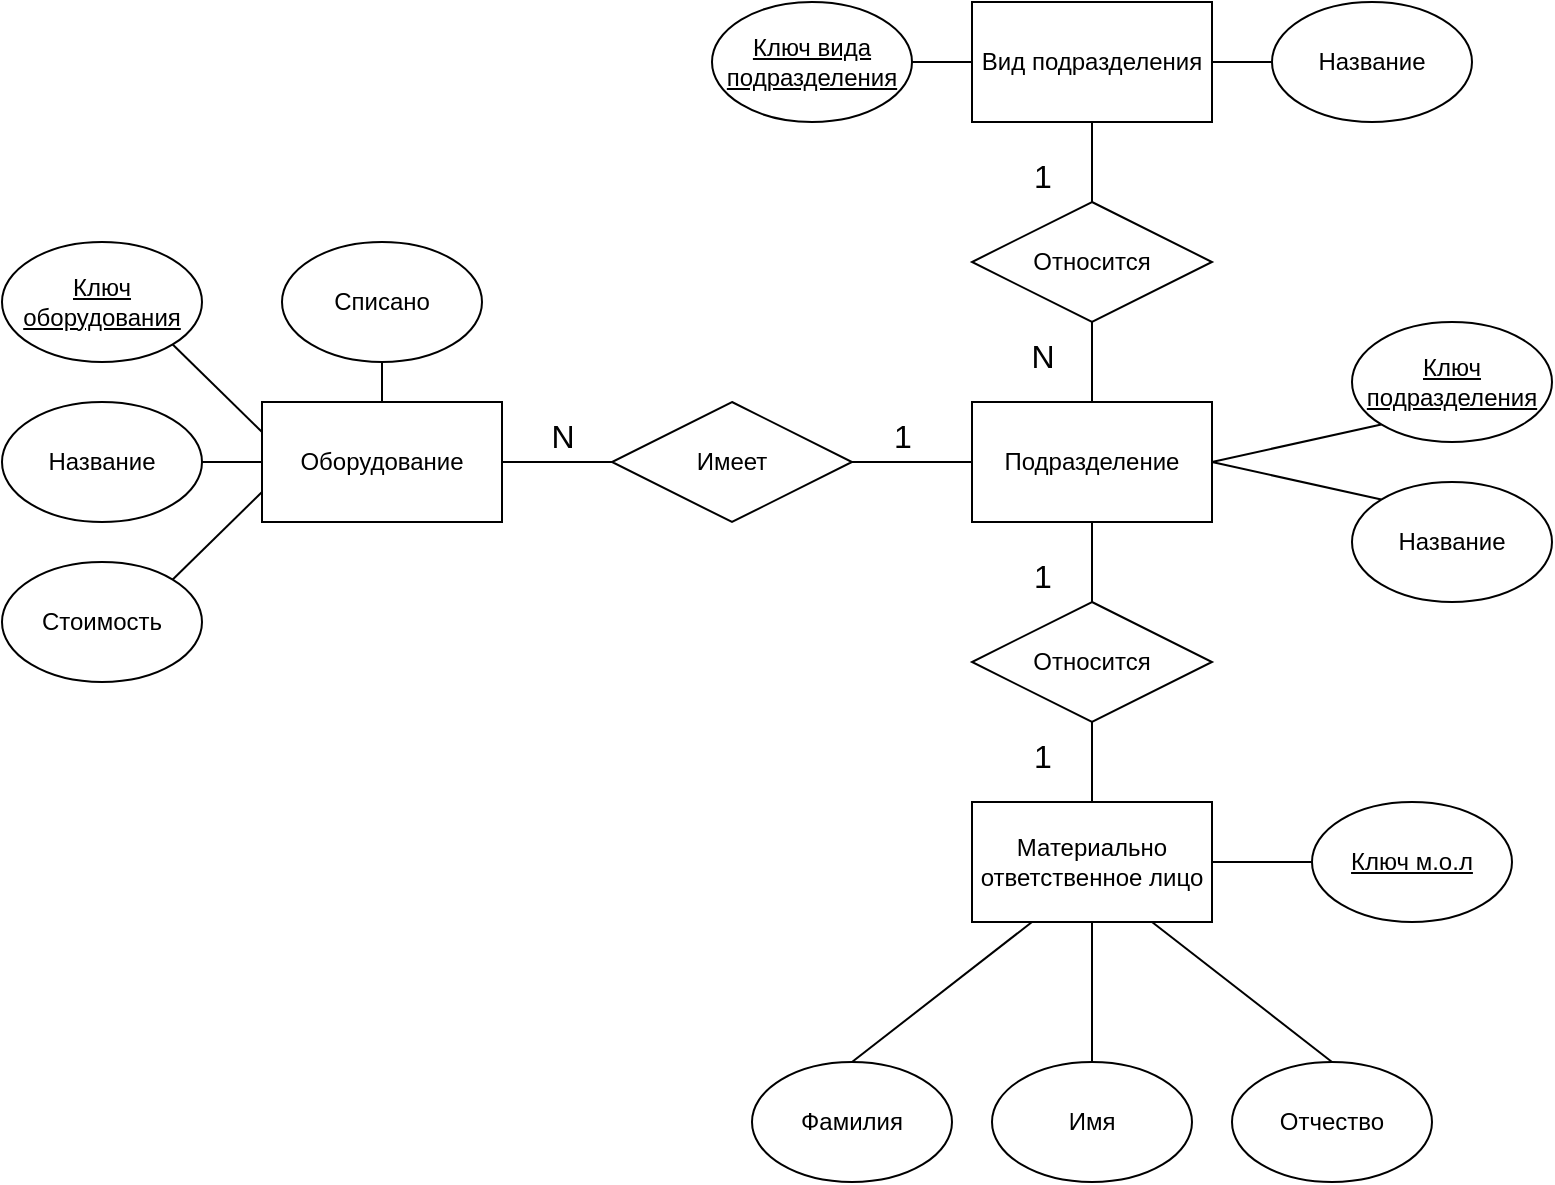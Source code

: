 <mxfile version="21.8.2" type="device">
  <diagram id="R2lEEEUBdFMjLlhIrx00" name="Page-1">
    <mxGraphModel dx="794" dy="432" grid="1" gridSize="10" guides="1" tooltips="1" connect="1" arrows="1" fold="1" page="1" pageScale="1" pageWidth="850" pageHeight="1100" math="0" shadow="0" extFonts="Permanent Marker^https://fonts.googleapis.com/css?family=Permanent+Marker">
      <root>
        <mxCell id="0" />
        <mxCell id="1" parent="0" />
        <mxCell id="9w8znOmrVYcYDQZiBDMg-1" value="Оборудование" style="rounded=0;whiteSpace=wrap;html=1;" parent="1" vertex="1">
          <mxGeometry x="135" y="210" width="120" height="60" as="geometry" />
        </mxCell>
        <mxCell id="uGJrcFhjV6rVuHY0PAc0-3" style="edgeStyle=orthogonalEdgeStyle;rounded=0;orthogonalLoop=1;jettySize=auto;html=1;exitX=0.5;exitY=0;exitDx=0;exitDy=0;entryX=0.5;entryY=1;entryDx=0;entryDy=0;endArrow=none;endFill=0;" parent="1" source="9w8znOmrVYcYDQZiBDMg-2" target="uGJrcFhjV6rVuHY0PAc0-2" edge="1">
          <mxGeometry relative="1" as="geometry" />
        </mxCell>
        <mxCell id="9w8znOmrVYcYDQZiBDMg-2" value="Подразделение" style="rounded=0;whiteSpace=wrap;html=1;" parent="1" vertex="1">
          <mxGeometry x="490" y="210" width="120" height="60" as="geometry" />
        </mxCell>
        <mxCell id="9w8znOmrVYcYDQZiBDMg-3" value="Материально ответственное лицо" style="rounded=0;whiteSpace=wrap;html=1;" parent="1" vertex="1">
          <mxGeometry x="490" y="410" width="120" height="60" as="geometry" />
        </mxCell>
        <mxCell id="9w8znOmrVYcYDQZiBDMg-17" style="orthogonalLoop=1;jettySize=auto;html=1;exitX=1;exitY=1;exitDx=0;exitDy=0;entryX=0;entryY=0.25;entryDx=0;entryDy=0;rounded=0;endArrow=none;endFill=0;" parent="1" source="9w8znOmrVYcYDQZiBDMg-4" target="9w8znOmrVYcYDQZiBDMg-1" edge="1">
          <mxGeometry relative="1" as="geometry" />
        </mxCell>
        <mxCell id="9w8znOmrVYcYDQZiBDMg-4" value="&lt;u&gt;Ключ оборудования&lt;/u&gt;" style="ellipse;whiteSpace=wrap;html=1;" parent="1" vertex="1">
          <mxGeometry x="5" y="130" width="100" height="60" as="geometry" />
        </mxCell>
        <mxCell id="9w8znOmrVYcYDQZiBDMg-5" value="&lt;u&gt;Ключ м.о.л&lt;/u&gt;" style="ellipse;whiteSpace=wrap;html=1;" parent="1" vertex="1">
          <mxGeometry x="660" y="410" width="100" height="60" as="geometry" />
        </mxCell>
        <mxCell id="9w8znOmrVYcYDQZiBDMg-6" value="&lt;u&gt;Ключ подразделения&lt;/u&gt;" style="ellipse;whiteSpace=wrap;html=1;" parent="1" vertex="1">
          <mxGeometry x="680" y="170" width="100" height="60" as="geometry" />
        </mxCell>
        <mxCell id="9w8znOmrVYcYDQZiBDMg-8" value="Название" style="ellipse;whiteSpace=wrap;html=1;" parent="1" vertex="1">
          <mxGeometry x="5" y="210" width="100" height="60" as="geometry" />
        </mxCell>
        <mxCell id="9w8znOmrVYcYDQZiBDMg-9" value="Стоимость" style="ellipse;whiteSpace=wrap;html=1;" parent="1" vertex="1">
          <mxGeometry x="5" y="290" width="100" height="60" as="geometry" />
        </mxCell>
        <mxCell id="9w8znOmrVYcYDQZiBDMg-16" value="Фамилия" style="ellipse;whiteSpace=wrap;html=1;" parent="1" vertex="1">
          <mxGeometry x="380" y="540" width="100" height="60" as="geometry" />
        </mxCell>
        <mxCell id="9w8znOmrVYcYDQZiBDMg-18" style="orthogonalLoop=1;jettySize=auto;html=1;exitX=1;exitY=0.5;exitDx=0;exitDy=0;entryX=0;entryY=0.5;entryDx=0;entryDy=0;rounded=0;endArrow=none;endFill=0;" parent="1" source="9w8znOmrVYcYDQZiBDMg-8" target="9w8znOmrVYcYDQZiBDMg-1" edge="1">
          <mxGeometry relative="1" as="geometry">
            <mxPoint x="120.4" y="191.186" as="sourcePoint" />
            <mxPoint x="145" y="235" as="targetPoint" />
          </mxGeometry>
        </mxCell>
        <mxCell id="9w8znOmrVYcYDQZiBDMg-19" style="orthogonalLoop=1;jettySize=auto;html=1;exitX=1;exitY=0;exitDx=0;exitDy=0;entryX=0;entryY=0.75;entryDx=0;entryDy=0;rounded=0;endArrow=none;endFill=0;" parent="1" source="9w8znOmrVYcYDQZiBDMg-9" target="9w8znOmrVYcYDQZiBDMg-1" edge="1">
          <mxGeometry relative="1" as="geometry">
            <mxPoint x="130.4" y="201.186" as="sourcePoint" />
            <mxPoint x="155" y="245" as="targetPoint" />
          </mxGeometry>
        </mxCell>
        <mxCell id="9w8znOmrVYcYDQZiBDMg-20" style="orthogonalLoop=1;jettySize=auto;html=1;exitX=0;exitY=1;exitDx=0;exitDy=0;entryX=1;entryY=0.5;entryDx=0;entryDy=0;rounded=0;endArrow=none;endFill=0;" parent="1" source="9w8znOmrVYcYDQZiBDMg-6" target="9w8znOmrVYcYDQZiBDMg-2" edge="1">
          <mxGeometry relative="1" as="geometry">
            <mxPoint x="95.4" y="261.186" as="sourcePoint" />
            <mxPoint x="120" y="305" as="targetPoint" />
          </mxGeometry>
        </mxCell>
        <mxCell id="9w8znOmrVYcYDQZiBDMg-24" style="orthogonalLoop=1;jettySize=auto;html=1;exitX=0.5;exitY=0;exitDx=0;exitDy=0;rounded=0;endArrow=none;endFill=0;entryX=0.25;entryY=1;entryDx=0;entryDy=0;" parent="1" source="9w8znOmrVYcYDQZiBDMg-16" target="9w8znOmrVYcYDQZiBDMg-3" edge="1">
          <mxGeometry relative="1" as="geometry">
            <mxPoint x="410" y="540" as="sourcePoint" />
            <mxPoint x="550" y="460" as="targetPoint" />
          </mxGeometry>
        </mxCell>
        <mxCell id="9w8znOmrVYcYDQZiBDMg-25" style="orthogonalLoop=1;jettySize=auto;html=1;rounded=0;endArrow=none;endFill=0;entryX=1;entryY=0.5;entryDx=0;entryDy=0;exitX=0;exitY=0.5;exitDx=0;exitDy=0;" parent="1" source="9w8znOmrVYcYDQZiBDMg-5" target="9w8znOmrVYcYDQZiBDMg-3" edge="1">
          <mxGeometry relative="1" as="geometry">
            <mxPoint x="640" y="440" as="sourcePoint" />
            <mxPoint x="840" y="430" as="targetPoint" />
          </mxGeometry>
        </mxCell>
        <mxCell id="9w8znOmrVYcYDQZiBDMg-30" value="Имеет" style="rhombus;whiteSpace=wrap;html=1;" parent="1" vertex="1">
          <mxGeometry x="310" y="210" width="120" height="60" as="geometry" />
        </mxCell>
        <mxCell id="9w8znOmrVYcYDQZiBDMg-32" style="orthogonalLoop=1;jettySize=auto;html=1;exitX=1;exitY=0.5;exitDx=0;exitDy=0;entryX=0;entryY=0.5;entryDx=0;entryDy=0;rounded=0;endArrow=none;endFill=0;" parent="1" source="9w8znOmrVYcYDQZiBDMg-1" target="9w8znOmrVYcYDQZiBDMg-30" edge="1">
          <mxGeometry relative="1" as="geometry">
            <mxPoint x="70.355" y="338.787" as="sourcePoint" />
            <mxPoint x="315" y="240" as="targetPoint" />
          </mxGeometry>
        </mxCell>
        <mxCell id="9w8znOmrVYcYDQZiBDMg-33" style="orthogonalLoop=1;jettySize=auto;html=1;entryX=0;entryY=0.5;entryDx=0;entryDy=0;rounded=0;endArrow=none;endFill=0;" parent="1" source="9w8znOmrVYcYDQZiBDMg-30" target="9w8znOmrVYcYDQZiBDMg-2" edge="1">
          <mxGeometry relative="1" as="geometry">
            <mxPoint x="415" y="240" as="sourcePoint" />
            <mxPoint x="305" y="250.0" as="targetPoint" />
          </mxGeometry>
        </mxCell>
        <mxCell id="9w8znOmrVYcYDQZiBDMg-34" style="orthogonalLoop=1;jettySize=auto;html=1;entryX=0.5;entryY=0;entryDx=0;entryDy=0;rounded=0;endArrow=none;endFill=0;exitX=0.5;exitY=1;exitDx=0;exitDy=0;" parent="1" source="9w8znOmrVYcYDQZiBDMg-2" target="mlbT_iEaT-s_BB8PwxeC-1" edge="1">
          <mxGeometry relative="1" as="geometry">
            <mxPoint x="460" y="280" as="sourcePoint" />
            <mxPoint x="200" y="330" as="targetPoint" />
          </mxGeometry>
        </mxCell>
        <mxCell id="9w8znOmrVYcYDQZiBDMg-35" style="orthogonalLoop=1;jettySize=auto;html=1;entryX=0.5;entryY=1;entryDx=0;entryDy=0;rounded=0;endArrow=none;endFill=0;exitX=0.5;exitY=0;exitDx=0;exitDy=0;" parent="1" source="9w8znOmrVYcYDQZiBDMg-3" target="mlbT_iEaT-s_BB8PwxeC-1" edge="1">
          <mxGeometry relative="1" as="geometry">
            <mxPoint x="500.0" y="450" as="sourcePoint" />
            <mxPoint x="500.0" y="490" as="targetPoint" />
          </mxGeometry>
        </mxCell>
        <mxCell id="9w8znOmrVYcYDQZiBDMg-39" value="&lt;span style=&quot;font-weight: normal;&quot;&gt;&lt;font style=&quot;font-size: 16px;&quot;&gt;1&lt;/font&gt;&lt;/span&gt;" style="text;strokeColor=none;fillColor=none;html=1;fontSize=24;fontStyle=1;verticalAlign=middle;align=center;" parent="1" vertex="1">
          <mxGeometry x="500" y="370" width="50" height="30" as="geometry" />
        </mxCell>
        <mxCell id="9w8znOmrVYcYDQZiBDMg-40" value="&lt;span style=&quot;font-weight: normal;&quot;&gt;&lt;font style=&quot;font-size: 16px;&quot;&gt;1&lt;/font&gt;&lt;/span&gt;" style="text;strokeColor=none;fillColor=none;html=1;fontSize=24;fontStyle=1;verticalAlign=middle;align=center;" parent="1" vertex="1">
          <mxGeometry x="500" y="280" width="50" height="30" as="geometry" />
        </mxCell>
        <mxCell id="9w8znOmrVYcYDQZiBDMg-41" value="&lt;span style=&quot;font-weight: normal;&quot;&gt;&lt;font style=&quot;font-size: 16px;&quot;&gt;N&lt;/font&gt;&lt;/span&gt;" style="text;strokeColor=none;fillColor=none;html=1;fontSize=24;fontStyle=1;verticalAlign=middle;align=center;" parent="1" vertex="1">
          <mxGeometry x="260" y="210" width="50" height="30" as="geometry" />
        </mxCell>
        <mxCell id="9w8znOmrVYcYDQZiBDMg-42" value="&lt;span style=&quot;font-size: 16px; font-weight: 400;&quot;&gt;1&lt;/span&gt;" style="text;strokeColor=none;fillColor=none;html=1;fontSize=24;fontStyle=1;verticalAlign=middle;align=center;" parent="1" vertex="1">
          <mxGeometry x="430" y="210" width="50" height="30" as="geometry" />
        </mxCell>
        <mxCell id="9w8znOmrVYcYDQZiBDMg-46" style="edgeStyle=none;rounded=0;orthogonalLoop=1;jettySize=auto;html=1;exitX=0.5;exitY=0;exitDx=0;exitDy=0;entryX=0.5;entryY=1;entryDx=0;entryDy=0;fontSize=16;endArrow=none;endFill=0;" parent="1" source="9w8znOmrVYcYDQZiBDMg-43" target="9w8znOmrVYcYDQZiBDMg-3" edge="1">
          <mxGeometry relative="1" as="geometry" />
        </mxCell>
        <mxCell id="9w8znOmrVYcYDQZiBDMg-43" value="Имя" style="ellipse;whiteSpace=wrap;html=1;" parent="1" vertex="1">
          <mxGeometry x="500" y="540" width="100" height="60" as="geometry" />
        </mxCell>
        <mxCell id="9w8znOmrVYcYDQZiBDMg-47" style="edgeStyle=none;rounded=0;orthogonalLoop=1;jettySize=auto;html=1;exitX=0.5;exitY=0;exitDx=0;exitDy=0;entryX=0.75;entryY=1;entryDx=0;entryDy=0;fontSize=16;endArrow=none;endFill=0;" parent="1" source="9w8znOmrVYcYDQZiBDMg-44" target="9w8znOmrVYcYDQZiBDMg-3" edge="1">
          <mxGeometry relative="1" as="geometry" />
        </mxCell>
        <mxCell id="9w8znOmrVYcYDQZiBDMg-44" value="Отчество" style="ellipse;whiteSpace=wrap;html=1;" parent="1" vertex="1">
          <mxGeometry x="620" y="540" width="100" height="60" as="geometry" />
        </mxCell>
        <mxCell id="9w8znOmrVYcYDQZiBDMg-45" style="edgeStyle=none;rounded=0;orthogonalLoop=1;jettySize=auto;html=1;exitX=1;exitY=1;exitDx=0;exitDy=0;fontSize=16;endArrow=none;endFill=0;" parent="1" source="9w8znOmrVYcYDQZiBDMg-43" target="9w8znOmrVYcYDQZiBDMg-43" edge="1">
          <mxGeometry relative="1" as="geometry" />
        </mxCell>
        <mxCell id="Kpsl2LN42cwl2Ot_tAvz-2" style="edgeStyle=orthogonalEdgeStyle;rounded=0;orthogonalLoop=1;jettySize=auto;html=1;exitX=0.5;exitY=1;exitDx=0;exitDy=0;entryX=0.5;entryY=0;entryDx=0;entryDy=0;endArrow=none;endFill=0;" parent="1" source="Kpsl2LN42cwl2Ot_tAvz-1" target="9w8znOmrVYcYDQZiBDMg-1" edge="1">
          <mxGeometry relative="1" as="geometry" />
        </mxCell>
        <mxCell id="Kpsl2LN42cwl2Ot_tAvz-1" value="Списано" style="ellipse;whiteSpace=wrap;html=1;" parent="1" vertex="1">
          <mxGeometry x="145" y="130" width="100" height="60" as="geometry" />
        </mxCell>
        <mxCell id="EVz5ZKpP0ViFdTxWdRIb-4" style="rounded=0;orthogonalLoop=1;jettySize=auto;html=1;exitX=0;exitY=0;exitDx=0;exitDy=0;endArrow=none;endFill=0;" parent="1" source="EVz5ZKpP0ViFdTxWdRIb-1" edge="1">
          <mxGeometry relative="1" as="geometry">
            <mxPoint x="610" y="240" as="targetPoint" />
          </mxGeometry>
        </mxCell>
        <mxCell id="EVz5ZKpP0ViFdTxWdRIb-1" value="Название" style="ellipse;whiteSpace=wrap;html=1;" parent="1" vertex="1">
          <mxGeometry x="680" y="250" width="100" height="60" as="geometry" />
        </mxCell>
        <mxCell id="mlbT_iEaT-s_BB8PwxeC-1" value="Относится" style="rhombus;whiteSpace=wrap;html=1;" parent="1" vertex="1">
          <mxGeometry x="490" y="310" width="120" height="60" as="geometry" />
        </mxCell>
        <mxCell id="uGJrcFhjV6rVuHY0PAc0-1" value="Вид подразделения" style="rounded=0;whiteSpace=wrap;html=1;" parent="1" vertex="1">
          <mxGeometry x="490" y="10" width="120" height="60" as="geometry" />
        </mxCell>
        <mxCell id="uGJrcFhjV6rVuHY0PAc0-4" style="edgeStyle=orthogonalEdgeStyle;rounded=0;orthogonalLoop=1;jettySize=auto;html=1;exitX=0.5;exitY=0;exitDx=0;exitDy=0;entryX=0.5;entryY=1;entryDx=0;entryDy=0;endArrow=none;endFill=0;" parent="1" source="uGJrcFhjV6rVuHY0PAc0-2" target="uGJrcFhjV6rVuHY0PAc0-1" edge="1">
          <mxGeometry relative="1" as="geometry" />
        </mxCell>
        <mxCell id="uGJrcFhjV6rVuHY0PAc0-2" value="Относится" style="rhombus;whiteSpace=wrap;html=1;" parent="1" vertex="1">
          <mxGeometry x="490" y="110" width="120" height="60" as="geometry" />
        </mxCell>
        <mxCell id="uGJrcFhjV6rVuHY0PAc0-7" style="edgeStyle=orthogonalEdgeStyle;rounded=0;orthogonalLoop=1;jettySize=auto;html=1;exitX=1;exitY=0.5;exitDx=0;exitDy=0;entryX=0;entryY=0.5;entryDx=0;entryDy=0;endArrow=none;endFill=0;" parent="1" source="uGJrcFhjV6rVuHY0PAc0-5" target="uGJrcFhjV6rVuHY0PAc0-1" edge="1">
          <mxGeometry relative="1" as="geometry" />
        </mxCell>
        <mxCell id="uGJrcFhjV6rVuHY0PAc0-5" value="&lt;u&gt;Ключ вида подразделения&lt;/u&gt;" style="ellipse;whiteSpace=wrap;html=1;" parent="1" vertex="1">
          <mxGeometry x="360" y="10" width="100" height="60" as="geometry" />
        </mxCell>
        <mxCell id="uGJrcFhjV6rVuHY0PAc0-8" style="edgeStyle=orthogonalEdgeStyle;shape=connector;rounded=0;orthogonalLoop=1;jettySize=auto;html=1;exitX=0;exitY=0.5;exitDx=0;exitDy=0;entryX=1;entryY=0.5;entryDx=0;entryDy=0;labelBackgroundColor=default;strokeColor=default;fontFamily=Helvetica;fontSize=11;fontColor=default;endArrow=none;endFill=0;" parent="1" source="uGJrcFhjV6rVuHY0PAc0-6" target="uGJrcFhjV6rVuHY0PAc0-1" edge="1">
          <mxGeometry relative="1" as="geometry" />
        </mxCell>
        <mxCell id="uGJrcFhjV6rVuHY0PAc0-6" value="Название" style="ellipse;whiteSpace=wrap;html=1;" parent="1" vertex="1">
          <mxGeometry x="640" y="10" width="100" height="60" as="geometry" />
        </mxCell>
        <mxCell id="uGJrcFhjV6rVuHY0PAc0-9" value="&lt;span style=&quot;font-size: 16px; font-weight: 400;&quot;&gt;N&lt;/span&gt;" style="text;strokeColor=none;fillColor=none;html=1;fontSize=24;fontStyle=1;verticalAlign=middle;align=center;" parent="1" vertex="1">
          <mxGeometry x="500" y="170" width="50" height="30" as="geometry" />
        </mxCell>
        <mxCell id="uGJrcFhjV6rVuHY0PAc0-10" value="&lt;span style=&quot;font-weight: normal;&quot;&gt;&lt;font style=&quot;font-size: 16px;&quot;&gt;1&lt;/font&gt;&lt;/span&gt;" style="text;strokeColor=none;fillColor=none;html=1;fontSize=24;fontStyle=1;verticalAlign=middle;align=center;" parent="1" vertex="1">
          <mxGeometry x="500" y="80" width="50" height="30" as="geometry" />
        </mxCell>
      </root>
    </mxGraphModel>
  </diagram>
</mxfile>
